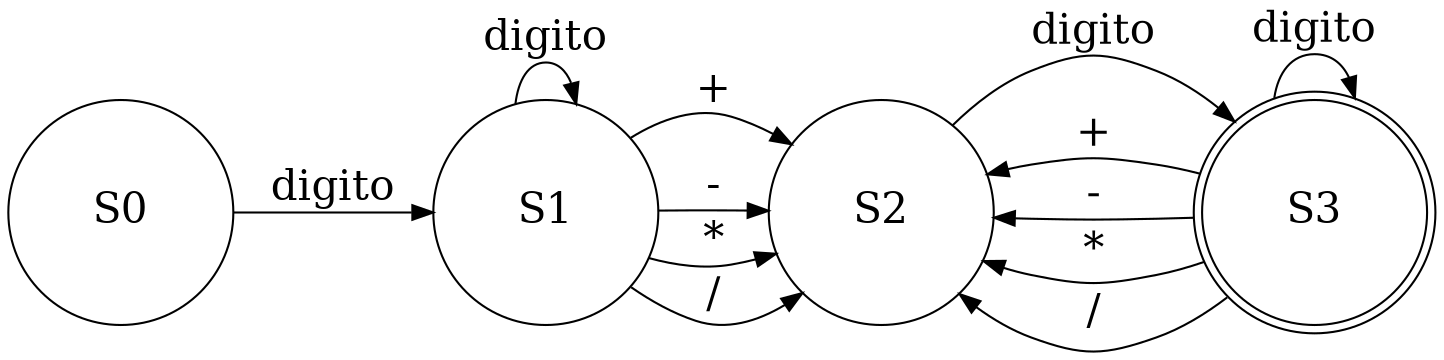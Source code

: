 digraph {
overlap = false;
splines = true;
rankdir = LR;
node [shape=circle, height=0.5, width=1.5, fontsize=20];
edge [fontsize=20];
graph[dpi=90];

"S0" [label="S0"];
"S1" [label="S1"];
"S2" [label="S2"];
"S3" [label="S3", peripheries=2];
"S0" -> "S1"[label="digito"];"S1" -> "S1"[label="digito"];"S1" -> "S2"[label="+"];"S1" -> "S2"[label="-"];"S1" -> "S2"[label="*"];"S1" -> "S2"[label="/"];"S2" -> "S3"[label="digito"];"S3" -> "S3"[label="digito"];"S3" -> "S2"[label="+"];"S3" -> "S2"[label="-"];"S3" -> "S2"[label="*"];"S3" -> "S2"[label="/"];}